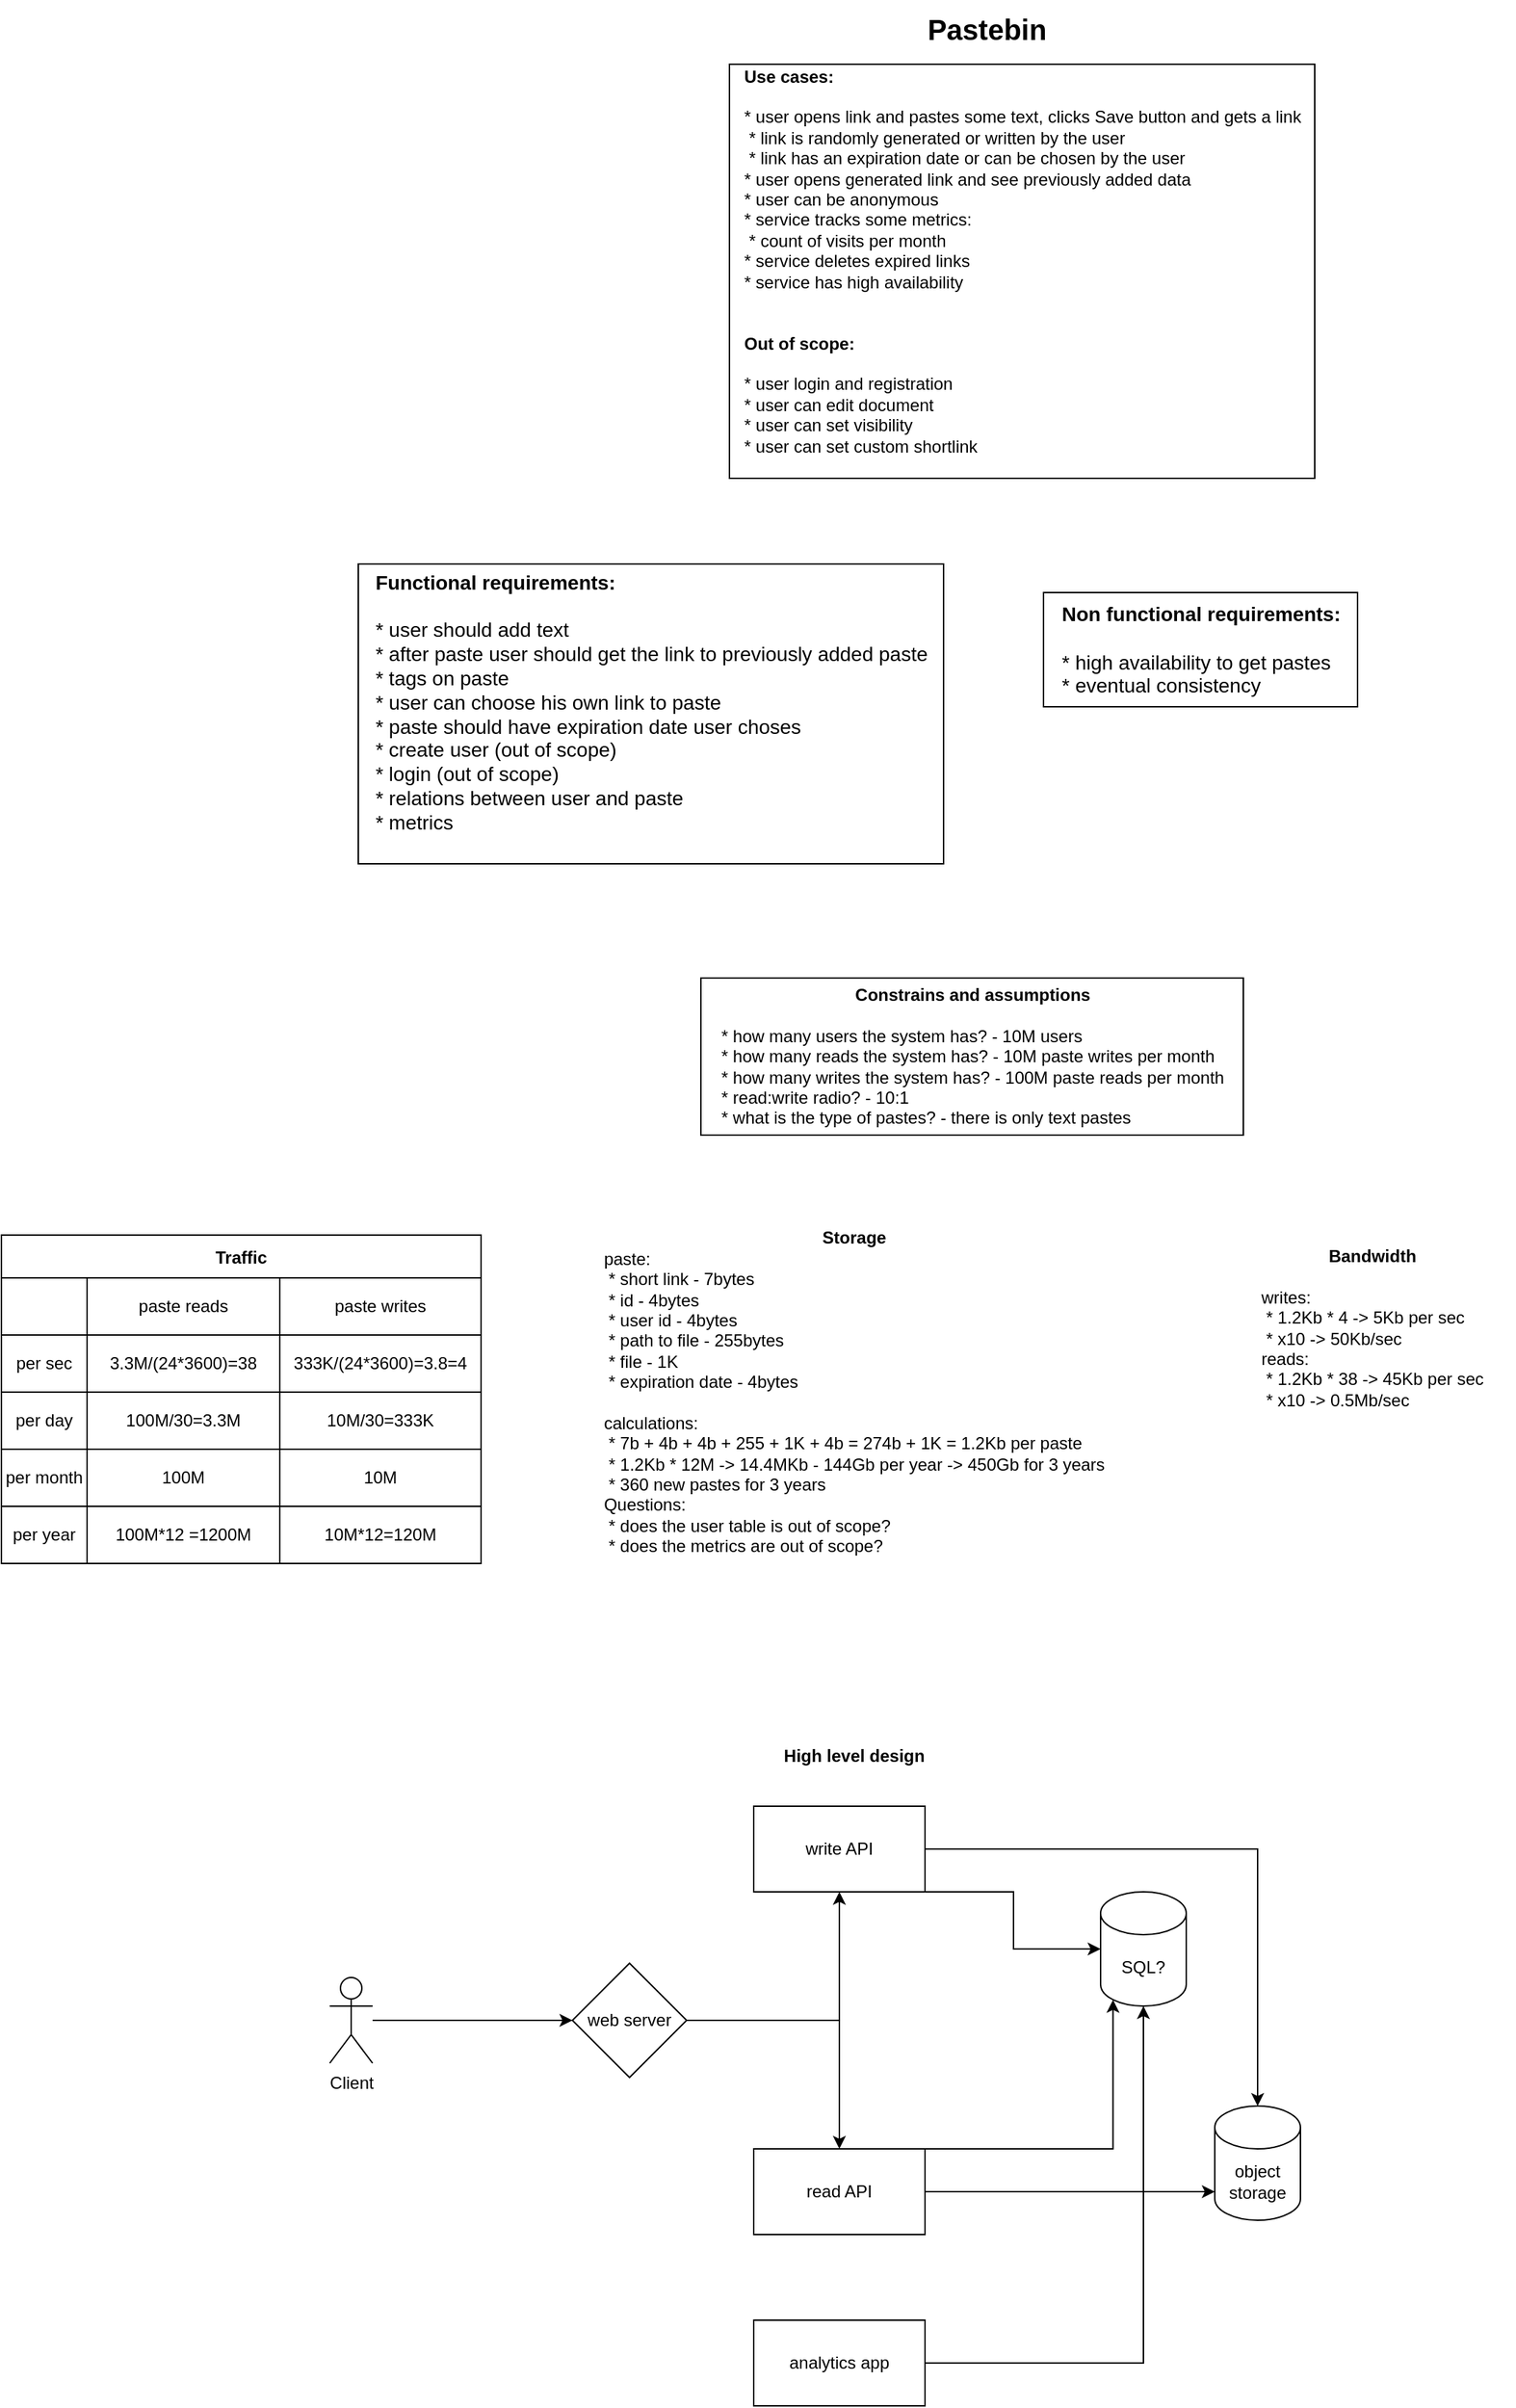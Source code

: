 <mxfile version="20.3.6" type="github">
  <diagram id="PuMi0kId-e-hUfrw8BZP" name="Страница 1">
    <mxGraphModel dx="2012" dy="802" grid="1" gridSize="10" guides="1" tooltips="1" connect="1" arrows="1" fold="1" page="1" pageScale="1" pageWidth="827" pageHeight="1169" math="0" shadow="0">
      <root>
        <mxCell id="0" />
        <mxCell id="1" parent="0" />
        <mxCell id="pfe3GB8zZH_nZLxF0a3G-1" value="&lt;b&gt;&lt;font style=&quot;font-size: 20px;&quot;&gt;Pastebin&lt;/font&gt;&lt;/b&gt;" style="text;html=1;resizable=0;autosize=1;align=center;verticalAlign=middle;points=[];fillColor=none;strokeColor=none;rounded=0;" parent="1" vertex="1">
          <mxGeometry x="-185" y="5" width="110" height="40" as="geometry" />
        </mxCell>
        <mxCell id="pfe3GB8zZH_nZLxF0a3G-2" value="&lt;div style=&quot;text-align: left;&quot;&gt;&lt;b&gt;Functional requirements:&lt;/b&gt;&lt;/div&gt;&lt;br&gt;&lt;div style=&quot;text-align: left;&quot;&gt;* user should add text&lt;/div&gt;&lt;div style=&quot;text-align: left;&quot;&gt;* after paste user should get the link to previously added paste&lt;/div&gt;&lt;div style=&quot;text-align: left;&quot;&gt;* tags on paste&lt;/div&gt;&lt;div style=&quot;text-align: left;&quot;&gt;* user can choose his own link to paste&lt;/div&gt;&lt;div style=&quot;text-align: left;&quot;&gt;* paste should have expiration date user choses&lt;/div&gt;&lt;div style=&quot;text-align: left;&quot;&gt;* create user (out of scope)&lt;/div&gt;&lt;div style=&quot;text-align: left;&quot;&gt;* login (out of scope)&lt;/div&gt;&lt;div style=&quot;text-align: left;&quot;&gt;* relations between user and paste&lt;/div&gt;&lt;div style=&quot;text-align: left;&quot;&gt;* metrics&lt;/div&gt;&lt;div style=&quot;text-align: left;&quot;&gt;&lt;br&gt;&lt;/div&gt;" style="text;html=1;align=center;verticalAlign=middle;resizable=0;points=[];autosize=1;strokeColor=default;fillColor=default;fontSize=14;" parent="1" vertex="1">
          <mxGeometry x="-570" y="400" width="410" height="210" as="geometry" />
        </mxCell>
        <mxCell id="pfe3GB8zZH_nZLxF0a3G-3" value="&lt;div style=&quot;text-align: left;&quot;&gt;&lt;b&gt;Non functional requirements:&lt;/b&gt;&lt;/div&gt;&lt;div style=&quot;text-align: left;&quot;&gt;&lt;b&gt;&lt;br&gt;&lt;/b&gt;&lt;/div&gt;&lt;div style=&quot;text-align: left;&quot;&gt;* high availability to get pastes&lt;/div&gt;&lt;div style=&quot;text-align: left;&quot;&gt;* eventual consistency&lt;/div&gt;" style="text;html=1;align=center;verticalAlign=middle;resizable=0;points=[];autosize=1;strokeColor=default;fillColor=default;fontSize=14;" parent="1" vertex="1">
          <mxGeometry x="-90" y="420" width="220" height="80" as="geometry" />
        </mxCell>
        <mxCell id="qygxZFsqdgiUwYKes5Kv-1" value="&lt;div style=&quot;&quot;&gt;&lt;div style=&quot;&quot;&gt;&lt;div style=&quot;text-align: left;&quot;&gt;&lt;b&gt;Use cases:&lt;/b&gt;&lt;/div&gt;&lt;div style=&quot;text-align: left;&quot;&gt;&lt;br&gt;&lt;/div&gt;&lt;div style=&quot;&quot;&gt;&lt;div style=&quot;&quot;&gt;&lt;div style=&quot;text-align: left;&quot;&gt;* user opens link and pastes some text, clicks Save button and gets a link&lt;/div&gt;&lt;div style=&quot;text-align: left;&quot;&gt;&lt;span style=&quot;white-space: pre;&quot;&gt; * link is randomly generated or written by the user&lt;/span&gt;&lt;br&gt;&lt;/div&gt;&lt;div style=&quot;text-align: left;&quot;&gt;&lt;span style=&quot;white-space: pre;&quot;&gt;&lt;span style=&quot;white-space: pre;&quot;&gt; * link has an expiration date or can be &lt;/span&gt;chosen by the user&lt;/span&gt;&lt;/div&gt;&lt;div style=&quot;text-align: left;&quot;&gt;&lt;span style=&quot;white-space: pre;&quot;&gt;* user opens generated link and see previously added data&lt;/span&gt;&lt;/div&gt;&lt;div style=&quot;text-align: left;&quot;&gt;&lt;span style=&quot;white-space: pre;&quot;&gt;* user can be anonymous&lt;/span&gt; &lt;/div&gt;&lt;div style=&quot;text-align: left;&quot;&gt;&lt;span style=&quot;white-space: pre;&quot;&gt;* service tracks some metrics:&lt;/span&gt;&lt;/div&gt;&lt;div style=&quot;text-align: left;&quot;&gt;&lt;span style=&quot;white-space: pre;&quot;&gt; * count of visits per month&lt;/span&gt;&lt;br&gt;&lt;/div&gt;&lt;div style=&quot;text-align: left;&quot;&gt;&lt;span style=&quot;white-space: pre;&quot;&gt;* service deletes expired links&lt;/span&gt;&lt;/div&gt;&lt;div style=&quot;text-align: left;&quot;&gt;&lt;span style=&quot;white-space: pre;&quot;&gt;* service has high availability&lt;/span&gt;&lt;/div&gt;&lt;div style=&quot;text-align: left;&quot;&gt;&lt;span style=&quot;white-space: pre;&quot;&gt;&lt;br&gt;&lt;/span&gt;&lt;/div&gt;&lt;div style=&quot;text-align: left;&quot;&gt;&lt;span style=&quot;white-space: pre;&quot;&gt;&lt;br&gt;&lt;/span&gt;&lt;/div&gt;&lt;div style=&quot;text-align: left;&quot;&gt;&lt;span style=&quot;white-space: pre;&quot;&gt;&lt;b&gt;Out of scope:&lt;/b&gt;&lt;/span&gt;&lt;/div&gt;&lt;div style=&quot;text-align: left;&quot;&gt;&lt;span style=&quot;white-space: pre;&quot;&gt;&lt;br&gt;&lt;/span&gt;&lt;/div&gt;&lt;div style=&quot;text-align: left;&quot;&gt;&lt;span style=&quot;white-space: pre;&quot;&gt;* user login and registration&lt;/span&gt;&lt;/div&gt;&lt;div style=&quot;text-align: left;&quot;&gt;&lt;span style=&quot;white-space: pre;&quot;&gt;* user can edit document&lt;/span&gt;&lt;/div&gt;&lt;div style=&quot;text-align: left;&quot;&gt;&lt;span style=&quot;white-space: pre;&quot;&gt;* user can set visibility&lt;/span&gt;&lt;/div&gt;&lt;div style=&quot;text-align: left;&quot;&gt;&lt;span style=&quot;white-space: pre;&quot;&gt;* user can set custom shortlink&lt;/span&gt;&lt;/div&gt;&lt;div style=&quot;text-align: left;&quot;&gt;&lt;span style=&quot;white-space: pre;&quot;&gt;&lt;br&gt;&lt;/span&gt;&lt;/div&gt;&lt;/div&gt;&lt;/div&gt;&lt;/div&gt;&lt;/div&gt;" style="text;html=1;align=center;verticalAlign=middle;resizable=0;points=[];autosize=1;strokeColor=default;fillColor=default;shadow=0;sketch=0;rounded=0;glass=0;gradientColor=none;fillStyle=auto;" parent="1" vertex="1">
          <mxGeometry x="-310" y="50" width="410" height="290" as="geometry" />
        </mxCell>
        <mxCell id="qygxZFsqdgiUwYKes5Kv-2" value="&lt;b&gt;Constrains and assumptions&lt;/b&gt;&lt;br&gt;&lt;br&gt;&lt;div style=&quot;text-align: left;&quot;&gt;* how many users the system has? - 10M users&amp;nbsp;&lt;/div&gt;&lt;div style=&quot;text-align: left;&quot;&gt;* how many reads the system has? - 10M paste writes per month&lt;/div&gt;&lt;div style=&quot;text-align: left;&quot;&gt;* how many writes the system has? - 100M paste reads per month&lt;/div&gt;&lt;div style=&quot;text-align: left;&quot;&gt;* read:write radio? - 10:1&lt;/div&gt;&lt;div style=&quot;text-align: left;&quot;&gt;* what is the type of pastes? - there is only text pastes&lt;/div&gt;" style="text;html=1;align=center;verticalAlign=middle;resizable=0;points=[];autosize=1;strokeColor=default;fillColor=default;" parent="1" vertex="1">
          <mxGeometry x="-330" y="690" width="380" height="110" as="geometry" />
        </mxCell>
        <mxCell id="qygxZFsqdgiUwYKes5Kv-18" value="Traffic" style="shape=table;startSize=30;container=1;collapsible=0;childLayout=tableLayout;fontStyle=1;align=center;rounded=0;shadow=0;glass=0;sketch=0;fillStyle=auto;strokeColor=default;fillColor=default;gradientColor=none;" parent="1" vertex="1">
          <mxGeometry x="-820" y="870" width="336" height="230.0" as="geometry" />
        </mxCell>
        <mxCell id="qygxZFsqdgiUwYKes5Kv-23" value="" style="shape=tableRow;horizontal=0;startSize=0;swimlaneHead=0;swimlaneBody=0;top=0;left=0;bottom=0;right=0;collapsible=0;dropTarget=0;fillColor=none;points=[[0,0.5],[1,0.5]];portConstraint=eastwest;rounded=0;shadow=0;glass=0;sketch=0;fillStyle=auto;strokeColor=default;" parent="qygxZFsqdgiUwYKes5Kv-18" vertex="1">
          <mxGeometry y="30" width="336" height="40" as="geometry" />
        </mxCell>
        <mxCell id="qygxZFsqdgiUwYKes5Kv-31" value="" style="shape=partialRectangle;html=1;whiteSpace=wrap;connectable=0;fillColor=none;top=0;left=0;bottom=0;right=0;overflow=hidden;rounded=0;shadow=0;glass=0;sketch=0;fillStyle=auto;strokeColor=default;" parent="qygxZFsqdgiUwYKes5Kv-23" vertex="1">
          <mxGeometry width="60" height="40" as="geometry">
            <mxRectangle width="60" height="40" as="alternateBounds" />
          </mxGeometry>
        </mxCell>
        <mxCell id="qygxZFsqdgiUwYKes5Kv-24" value="paste reads" style="shape=partialRectangle;html=1;whiteSpace=wrap;connectable=0;fillColor=none;top=0;left=0;bottom=0;right=0;overflow=hidden;rounded=0;shadow=0;glass=0;sketch=0;fillStyle=auto;strokeColor=default;" parent="qygxZFsqdgiUwYKes5Kv-23" vertex="1">
          <mxGeometry x="60" width="135" height="40" as="geometry">
            <mxRectangle width="135" height="40" as="alternateBounds" />
          </mxGeometry>
        </mxCell>
        <mxCell id="qygxZFsqdgiUwYKes5Kv-25" value="paste writes" style="shape=partialRectangle;html=1;whiteSpace=wrap;connectable=0;fillColor=none;top=0;left=0;bottom=0;right=0;overflow=hidden;rounded=0;shadow=0;glass=0;sketch=0;fillStyle=auto;strokeColor=default;" parent="qygxZFsqdgiUwYKes5Kv-23" vertex="1">
          <mxGeometry x="195" width="141" height="40" as="geometry">
            <mxRectangle width="141" height="40" as="alternateBounds" />
          </mxGeometry>
        </mxCell>
        <mxCell id="qygxZFsqdgiUwYKes5Kv-19" value="" style="shape=tableRow;horizontal=0;startSize=0;swimlaneHead=0;swimlaneBody=0;top=0;left=0;bottom=0;right=0;collapsible=0;dropTarget=0;fillColor=none;points=[[0,0.5],[1,0.5]];portConstraint=eastwest;rounded=0;shadow=0;glass=0;sketch=0;fillStyle=auto;strokeColor=default;" parent="qygxZFsqdgiUwYKes5Kv-18" vertex="1">
          <mxGeometry y="70" width="336" height="40" as="geometry" />
        </mxCell>
        <mxCell id="qygxZFsqdgiUwYKes5Kv-32" value="per sec" style="shape=partialRectangle;html=1;whiteSpace=wrap;connectable=0;fillColor=none;top=0;left=0;bottom=0;right=0;overflow=hidden;rounded=0;shadow=0;glass=0;sketch=0;fillStyle=auto;strokeColor=default;" parent="qygxZFsqdgiUwYKes5Kv-19" vertex="1">
          <mxGeometry width="60" height="40" as="geometry">
            <mxRectangle width="60" height="40" as="alternateBounds" />
          </mxGeometry>
        </mxCell>
        <mxCell id="qygxZFsqdgiUwYKes5Kv-20" value="3.3M/(24*3600)=38" style="shape=partialRectangle;html=1;whiteSpace=wrap;connectable=0;fillColor=none;top=0;left=0;bottom=0;right=0;overflow=hidden;rounded=0;shadow=0;glass=0;sketch=0;fillStyle=auto;strokeColor=default;" parent="qygxZFsqdgiUwYKes5Kv-19" vertex="1">
          <mxGeometry x="60" width="135" height="40" as="geometry">
            <mxRectangle width="135" height="40" as="alternateBounds" />
          </mxGeometry>
        </mxCell>
        <mxCell id="qygxZFsqdgiUwYKes5Kv-21" value="333K/(24*3600)=3.8=4" style="shape=partialRectangle;html=1;whiteSpace=wrap;connectable=0;fillColor=none;top=0;left=0;bottom=0;right=0;overflow=hidden;rounded=0;shadow=0;glass=0;sketch=0;fillStyle=auto;strokeColor=default;" parent="qygxZFsqdgiUwYKes5Kv-19" vertex="1">
          <mxGeometry x="195" width="141" height="40" as="geometry">
            <mxRectangle width="141" height="40" as="alternateBounds" />
          </mxGeometry>
        </mxCell>
        <mxCell id="qygxZFsqdgiUwYKes5Kv-27" value="" style="shape=tableRow;horizontal=0;startSize=0;swimlaneHead=0;swimlaneBody=0;top=0;left=0;bottom=0;right=0;collapsible=0;dropTarget=0;fillColor=none;points=[[0,0.5],[1,0.5]];portConstraint=eastwest;rounded=0;shadow=0;glass=0;sketch=0;fillStyle=auto;strokeColor=default;" parent="qygxZFsqdgiUwYKes5Kv-18" vertex="1">
          <mxGeometry y="110" width="336" height="40" as="geometry" />
        </mxCell>
        <mxCell id="qygxZFsqdgiUwYKes5Kv-33" value="per day" style="shape=partialRectangle;html=1;whiteSpace=wrap;connectable=0;fillColor=none;top=0;left=0;bottom=0;right=0;overflow=hidden;rounded=0;shadow=0;glass=0;sketch=0;fillStyle=auto;strokeColor=default;" parent="qygxZFsqdgiUwYKes5Kv-27" vertex="1">
          <mxGeometry width="60" height="40" as="geometry">
            <mxRectangle width="60" height="40" as="alternateBounds" />
          </mxGeometry>
        </mxCell>
        <mxCell id="qygxZFsqdgiUwYKes5Kv-28" value="100M/30=3.3M" style="shape=partialRectangle;html=1;whiteSpace=wrap;connectable=0;fillColor=none;top=0;left=0;bottom=0;right=0;overflow=hidden;rounded=0;shadow=0;glass=0;sketch=0;fillStyle=auto;strokeColor=default;" parent="qygxZFsqdgiUwYKes5Kv-27" vertex="1">
          <mxGeometry x="60" width="135" height="40" as="geometry">
            <mxRectangle width="135" height="40" as="alternateBounds" />
          </mxGeometry>
        </mxCell>
        <mxCell id="qygxZFsqdgiUwYKes5Kv-29" value="10M/30=333K" style="shape=partialRectangle;html=1;whiteSpace=wrap;connectable=0;fillColor=none;top=0;left=0;bottom=0;right=0;overflow=hidden;rounded=0;shadow=0;glass=0;sketch=0;fillStyle=auto;strokeColor=default;" parent="qygxZFsqdgiUwYKes5Kv-27" vertex="1">
          <mxGeometry x="195" width="141" height="40" as="geometry">
            <mxRectangle width="141" height="40" as="alternateBounds" />
          </mxGeometry>
        </mxCell>
        <mxCell id="qygxZFsqdgiUwYKes5Kv-61" style="shape=tableRow;horizontal=0;startSize=0;swimlaneHead=0;swimlaneBody=0;top=0;left=0;bottom=0;right=0;collapsible=0;dropTarget=0;fillColor=none;points=[[0,0.5],[1,0.5]];portConstraint=eastwest;rounded=0;shadow=0;glass=0;sketch=0;fillStyle=auto;strokeColor=default;" parent="qygxZFsqdgiUwYKes5Kv-18" vertex="1">
          <mxGeometry y="150" width="336" height="40" as="geometry" />
        </mxCell>
        <mxCell id="qygxZFsqdgiUwYKes5Kv-62" value="per month" style="shape=partialRectangle;html=1;whiteSpace=wrap;connectable=0;fillColor=none;top=0;left=0;bottom=0;right=0;overflow=hidden;rounded=0;shadow=0;glass=0;sketch=0;fillStyle=auto;strokeColor=default;" parent="qygxZFsqdgiUwYKes5Kv-61" vertex="1">
          <mxGeometry width="60" height="40" as="geometry">
            <mxRectangle width="60" height="40" as="alternateBounds" />
          </mxGeometry>
        </mxCell>
        <mxCell id="qygxZFsqdgiUwYKes5Kv-63" value="100M" style="shape=partialRectangle;html=1;whiteSpace=wrap;connectable=0;fillColor=none;top=0;left=0;bottom=0;right=0;overflow=hidden;rounded=0;shadow=0;glass=0;sketch=0;fillStyle=auto;strokeColor=default;" parent="qygxZFsqdgiUwYKes5Kv-61" vertex="1">
          <mxGeometry x="60" width="135" height="40" as="geometry">
            <mxRectangle width="135" height="40" as="alternateBounds" />
          </mxGeometry>
        </mxCell>
        <mxCell id="qygxZFsqdgiUwYKes5Kv-64" value="10M" style="shape=partialRectangle;html=1;whiteSpace=wrap;connectable=0;fillColor=none;top=0;left=0;bottom=0;right=0;overflow=hidden;rounded=0;shadow=0;glass=0;sketch=0;fillStyle=auto;strokeColor=default;" parent="qygxZFsqdgiUwYKes5Kv-61" vertex="1">
          <mxGeometry x="195" width="141" height="40" as="geometry">
            <mxRectangle width="141" height="40" as="alternateBounds" />
          </mxGeometry>
        </mxCell>
        <mxCell id="qygxZFsqdgiUwYKes5Kv-56" style="shape=tableRow;horizontal=0;startSize=0;swimlaneHead=0;swimlaneBody=0;top=0;left=0;bottom=0;right=0;collapsible=0;dropTarget=0;fillColor=none;points=[[0,0.5],[1,0.5]];portConstraint=eastwest;rounded=0;shadow=0;glass=0;sketch=0;fillStyle=auto;strokeColor=default;" parent="qygxZFsqdgiUwYKes5Kv-18" vertex="1">
          <mxGeometry y="190" width="336" height="40" as="geometry" />
        </mxCell>
        <mxCell id="qygxZFsqdgiUwYKes5Kv-57" value="per year" style="shape=partialRectangle;html=1;whiteSpace=wrap;connectable=0;fillColor=none;top=0;left=0;bottom=0;right=0;overflow=hidden;rounded=0;shadow=0;glass=0;sketch=0;fillStyle=auto;strokeColor=default;" parent="qygxZFsqdgiUwYKes5Kv-56" vertex="1">
          <mxGeometry width="60" height="40" as="geometry">
            <mxRectangle width="60" height="40" as="alternateBounds" />
          </mxGeometry>
        </mxCell>
        <mxCell id="qygxZFsqdgiUwYKes5Kv-58" value="100M*12 =1200M" style="shape=partialRectangle;html=1;whiteSpace=wrap;connectable=0;fillColor=none;top=0;left=0;bottom=0;right=0;overflow=hidden;rounded=0;shadow=0;glass=0;sketch=0;fillStyle=auto;strokeColor=default;" parent="qygxZFsqdgiUwYKes5Kv-56" vertex="1">
          <mxGeometry x="60" width="135" height="40" as="geometry">
            <mxRectangle width="135" height="40" as="alternateBounds" />
          </mxGeometry>
        </mxCell>
        <mxCell id="qygxZFsqdgiUwYKes5Kv-59" value="10M*12=120M" style="shape=partialRectangle;html=1;whiteSpace=wrap;connectable=0;fillColor=none;top=0;left=0;bottom=0;right=0;overflow=hidden;rounded=0;shadow=0;glass=0;sketch=0;fillStyle=auto;strokeColor=default;" parent="qygxZFsqdgiUwYKes5Kv-56" vertex="1">
          <mxGeometry x="195" width="141" height="40" as="geometry">
            <mxRectangle width="141" height="40" as="alternateBounds" />
          </mxGeometry>
        </mxCell>
        <mxCell id="MaZiv5EfzWluJ8ZrnVki-2" value="&lt;b&gt;Storage&lt;/b&gt;&lt;br&gt;&lt;div style=&quot;text-align: left;&quot;&gt;paste:&lt;/div&gt;&lt;div style=&quot;text-align: left;&quot;&gt;&lt;span style=&quot;white-space: pre;&quot;&gt;	* short link - 7bytes&lt;/span&gt;&lt;br&gt;&lt;/div&gt;&lt;div style=&quot;text-align: left;&quot;&gt;&lt;span style=&quot;white-space: pre;&quot;&gt;&lt;span style=&quot;white-space: pre;&quot;&gt;	* id - 4bytes&lt;/span&gt;&lt;br&gt;&lt;/span&gt;&lt;/div&gt;&lt;div style=&quot;text-align: left;&quot;&gt;&lt;span style=&quot;white-space: pre;&quot;&gt;&lt;span style=&quot;white-space: pre;&quot;&gt;&lt;span style=&quot;white-space: pre;&quot;&gt;	* user id - 4bytes&lt;/span&gt;&lt;br&gt;&lt;/span&gt;&lt;/span&gt;&lt;/div&gt;&lt;div style=&quot;text-align: left;&quot;&gt;&lt;span style=&quot;white-space: pre;&quot;&gt;&lt;span style=&quot;white-space: pre;&quot;&gt;&lt;span style=&quot;white-space: pre;&quot;&gt;&lt;span style=&quot;white-space: pre;&quot;&gt;	* path to file - 255bytes&lt;/span&gt;&lt;br&gt;&lt;/span&gt;&lt;/span&gt;&lt;/span&gt;&lt;/div&gt;&lt;div style=&quot;text-align: left;&quot;&gt;&lt;span style=&quot;white-space: pre;&quot;&gt;&lt;span style=&quot;white-space: pre;&quot;&gt;&lt;span style=&quot;white-space: pre;&quot;&gt;&lt;span style=&quot;white-space: pre;&quot;&gt;&lt;span style=&quot;white-space: pre;&quot;&gt;	* file - 1K&lt;/span&gt;&lt;br&gt;&lt;/span&gt;&lt;/span&gt;&lt;/span&gt;&lt;/span&gt;&lt;/div&gt;&lt;div style=&quot;text-align: left;&quot;&gt;&lt;span style=&quot;white-space: pre;&quot;&gt;&lt;span style=&quot;white-space: pre;&quot;&gt;&lt;span style=&quot;white-space: pre;&quot;&gt;&lt;span style=&quot;white-space: pre;&quot;&gt;&lt;span style=&quot;white-space: pre;&quot;&gt;&lt;span style=&quot;white-space: pre;&quot;&gt;&lt;span style=&quot;white-space: pre;&quot;&gt;	&lt;/span&gt;* expiration date - 4bytes&lt;/span&gt;&lt;br&gt;&lt;/span&gt;&lt;/span&gt;&lt;/span&gt;&lt;/span&gt;&lt;/span&gt;&lt;/div&gt;&lt;div style=&quot;text-align: left;&quot;&gt;&lt;span style=&quot;white-space: pre;&quot;&gt;&lt;span style=&quot;white-space: pre;&quot;&gt;&lt;span style=&quot;white-space: pre;&quot;&gt;&lt;span style=&quot;white-space: pre;&quot;&gt;&lt;span style=&quot;white-space: pre;&quot;&gt;&lt;span style=&quot;white-space: pre;&quot;&gt;&lt;br&gt;&lt;/span&gt;&lt;/span&gt;&lt;/span&gt;&lt;/span&gt;&lt;/span&gt;&lt;/span&gt;&lt;/div&gt;&lt;div style=&quot;text-align: left;&quot;&gt;&lt;span style=&quot;white-space: pre;&quot;&gt;calculations:&amp;nbsp;&lt;/span&gt;&lt;/div&gt;&lt;div style=&quot;text-align: left;&quot;&gt;&lt;span style=&quot;white-space: pre;&quot;&gt;&lt;span style=&quot;white-space: pre;&quot;&gt;	* &lt;/span&gt;7b + 4b + 4b + 255 + 1K + 4b = 274b + 1K = 1.2Kb per paste&lt;/span&gt;&lt;/div&gt;&lt;div style=&quot;text-align: left;&quot;&gt;&lt;span style=&quot;white-space: pre;&quot;&gt;	* 1.2Kb * 12M -&amp;gt; 14.4MKb - 144Gb per year -&amp;gt; 450Gb for 3 years&lt;/span&gt;&lt;/div&gt;&lt;div style=&quot;text-align: left;&quot;&gt;&lt;span style=&quot;white-space: pre;&quot;&gt;&lt;span style=&quot;white-space: pre;&quot;&gt;	* 360 new pastes for 3 years&lt;/span&gt;&lt;/span&gt;&lt;/div&gt;&lt;div style=&quot;text-align: left;&quot;&gt;&lt;span style=&quot;white-space: pre;&quot;&gt;&lt;span style=&quot;white-space: pre;&quot;&gt;&lt;span style=&quot;white-space: pre;&quot;&gt;&lt;span style=&quot;white-space: pre;&quot;&gt;&lt;span style=&quot;white-space: pre;&quot;&gt;&lt;span style=&quot;white-space: pre;&quot;&gt;Questions:&lt;/span&gt;&lt;/span&gt;&lt;/span&gt;&lt;/span&gt;&lt;/span&gt;&lt;/span&gt;&lt;/div&gt;&lt;div style=&quot;text-align: left;&quot;&gt;&lt;span style=&quot;white-space: pre;&quot;&gt;&lt;span style=&quot;white-space: pre;&quot;&gt;&lt;span style=&quot;white-space: pre;&quot;&gt;&lt;span style=&quot;white-space: pre;&quot;&gt;&lt;span style=&quot;white-space: pre;&quot;&gt;&lt;span style=&quot;white-space: pre;&quot;&gt;&lt;span style=&quot;white-space: pre;&quot;&gt;	* &lt;/span&gt;does the user table is out of scope?&lt;/span&gt;&lt;/span&gt;&lt;/span&gt;&lt;/span&gt;&lt;/span&gt;&lt;/span&gt;&lt;/div&gt;&lt;div style=&quot;text-align: left;&quot;&gt;&lt;span style=&quot;white-space: pre;&quot;&gt;	* does the metrics are out of scope?&lt;/span&gt;&lt;br&gt;&lt;/div&gt;" style="text;html=1;align=center;verticalAlign=middle;resizable=0;points=[];autosize=1;strokeColor=none;fillColor=none;" vertex="1" parent="1">
          <mxGeometry x="-423" y="860" width="400" height="240" as="geometry" />
        </mxCell>
        <mxCell id="MaZiv5EfzWluJ8ZrnVki-3" value="&lt;b&gt;Bandwidth&lt;/b&gt;&lt;br&gt;&lt;div style=&quot;text-align: left;&quot;&gt;&lt;br&gt;&lt;/div&gt;&lt;div style=&quot;text-align: left;&quot;&gt;writes:&lt;/div&gt;&lt;div style=&quot;text-align: left;&quot;&gt;&lt;span style=&quot;white-space: pre;&quot;&gt;	* 1.2Kb * 4 -&amp;gt; 5Kb per sec&lt;/span&gt;&lt;br&gt;&lt;/div&gt;&lt;div style=&quot;text-align: left;&quot;&gt;&lt;span style=&quot;white-space: pre;&quot;&gt;&lt;span style=&quot;white-space: pre;&quot;&gt;	* x10 -&amp;gt; 50Kb/sec&lt;/span&gt;&lt;br&gt;&lt;/span&gt;&lt;/div&gt;&lt;div style=&quot;text-align: left;&quot;&gt;reads:&lt;/div&gt;&lt;div style=&quot;text-align: left;&quot;&gt;&lt;span style=&quot;white-space: pre;&quot;&gt;	* 1.2Kb * 38 -&amp;gt; 45Kb per sec&lt;/span&gt;&lt;br&gt;&lt;/div&gt;&lt;div style=&quot;text-align: left;&quot;&gt;&lt;span style=&quot;white-space: pre;&quot;&gt;&lt;span style=&quot;white-space: pre;&quot;&gt;	* x10 -&amp;gt; 0.5Mb/sec&lt;/span&gt;&lt;br&gt;&lt;/span&gt;&lt;/div&gt;" style="text;html=1;align=center;verticalAlign=middle;resizable=0;points=[];autosize=1;strokeColor=none;fillColor=none;" vertex="1" parent="1">
          <mxGeometry x="40" y="870" width="200" height="130" as="geometry" />
        </mxCell>
        <mxCell id="MaZiv5EfzWluJ8ZrnVki-4" value="&lt;b&gt;High level design&lt;/b&gt;" style="text;html=1;align=center;verticalAlign=middle;resizable=0;points=[];autosize=1;strokeColor=none;fillColor=none;" vertex="1" parent="1">
          <mxGeometry x="-283" y="1220" width="120" height="30" as="geometry" />
        </mxCell>
        <mxCell id="MaZiv5EfzWluJ8ZrnVki-5" value="Client" style="shape=umlActor;verticalLabelPosition=bottom;verticalAlign=top;html=1;outlineConnect=0;" vertex="1" parent="1">
          <mxGeometry x="-590" y="1390" width="30" height="60" as="geometry" />
        </mxCell>
        <mxCell id="MaZiv5EfzWluJ8ZrnVki-6" value="" style="endArrow=classic;html=1;rounded=0;" edge="1" parent="1">
          <mxGeometry x="-0.053" relative="1" as="geometry">
            <mxPoint x="-560" y="1420" as="sourcePoint" />
            <mxPoint x="-420" y="1420" as="targetPoint" />
            <mxPoint as="offset" />
          </mxGeometry>
        </mxCell>
        <mxCell id="MaZiv5EfzWluJ8ZrnVki-15" value="" style="edgeStyle=orthogonalEdgeStyle;rounded=0;orthogonalLoop=1;jettySize=auto;html=1;" edge="1" parent="1" source="MaZiv5EfzWluJ8ZrnVki-8" target="MaZiv5EfzWluJ8ZrnVki-14">
          <mxGeometry relative="1" as="geometry" />
        </mxCell>
        <mxCell id="MaZiv5EfzWluJ8ZrnVki-17" value="" style="edgeStyle=orthogonalEdgeStyle;rounded=0;orthogonalLoop=1;jettySize=auto;html=1;" edge="1" parent="1" source="MaZiv5EfzWluJ8ZrnVki-8" target="MaZiv5EfzWluJ8ZrnVki-16">
          <mxGeometry relative="1" as="geometry" />
        </mxCell>
        <mxCell id="MaZiv5EfzWluJ8ZrnVki-8" value="web server" style="rhombus;whiteSpace=wrap;html=1;" vertex="1" parent="1">
          <mxGeometry x="-420" y="1380" width="80" height="80" as="geometry" />
        </mxCell>
        <mxCell id="MaZiv5EfzWluJ8ZrnVki-23" style="edgeStyle=orthogonalEdgeStyle;rounded=0;orthogonalLoop=1;jettySize=auto;html=1;" edge="1" parent="1" source="MaZiv5EfzWluJ8ZrnVki-14" target="MaZiv5EfzWluJ8ZrnVki-20">
          <mxGeometry relative="1" as="geometry" />
        </mxCell>
        <mxCell id="MaZiv5EfzWluJ8ZrnVki-25" style="edgeStyle=orthogonalEdgeStyle;rounded=0;orthogonalLoop=1;jettySize=auto;html=1;" edge="1" parent="1" source="MaZiv5EfzWluJ8ZrnVki-14" target="MaZiv5EfzWluJ8ZrnVki-19">
          <mxGeometry relative="1" as="geometry">
            <Array as="points">
              <mxPoint x="-111" y="1330" />
              <mxPoint x="-111" y="1370" />
            </Array>
          </mxGeometry>
        </mxCell>
        <mxCell id="MaZiv5EfzWluJ8ZrnVki-14" value="write API" style="whiteSpace=wrap;html=1;" vertex="1" parent="1">
          <mxGeometry x="-293" y="1270" width="120" height="60" as="geometry" />
        </mxCell>
        <mxCell id="MaZiv5EfzWluJ8ZrnVki-22" style="edgeStyle=orthogonalEdgeStyle;rounded=0;orthogonalLoop=1;jettySize=auto;html=1;" edge="1" parent="1" source="MaZiv5EfzWluJ8ZrnVki-16" target="MaZiv5EfzWluJ8ZrnVki-20">
          <mxGeometry relative="1" as="geometry">
            <Array as="points">
              <mxPoint y="1540" />
              <mxPoint y="1540" />
            </Array>
          </mxGeometry>
        </mxCell>
        <mxCell id="MaZiv5EfzWluJ8ZrnVki-24" style="edgeStyle=orthogonalEdgeStyle;rounded=0;orthogonalLoop=1;jettySize=auto;html=1;entryX=0.145;entryY=1;entryDx=0;entryDy=-4.35;entryPerimeter=0;" edge="1" parent="1" source="MaZiv5EfzWluJ8ZrnVki-16" target="MaZiv5EfzWluJ8ZrnVki-19">
          <mxGeometry relative="1" as="geometry">
            <Array as="points">
              <mxPoint x="-41" y="1510" />
            </Array>
          </mxGeometry>
        </mxCell>
        <mxCell id="MaZiv5EfzWluJ8ZrnVki-16" value="read API" style="whiteSpace=wrap;html=1;" vertex="1" parent="1">
          <mxGeometry x="-293" y="1510" width="120" height="60" as="geometry" />
        </mxCell>
        <mxCell id="MaZiv5EfzWluJ8ZrnVki-21" style="edgeStyle=orthogonalEdgeStyle;rounded=0;orthogonalLoop=1;jettySize=auto;html=1;entryX=0.5;entryY=1;entryDx=0;entryDy=0;entryPerimeter=0;" edge="1" parent="1" source="MaZiv5EfzWluJ8ZrnVki-18" target="MaZiv5EfzWluJ8ZrnVki-19">
          <mxGeometry relative="1" as="geometry" />
        </mxCell>
        <mxCell id="MaZiv5EfzWluJ8ZrnVki-18" value="analytics app" style="rounded=0;whiteSpace=wrap;html=1;" vertex="1" parent="1">
          <mxGeometry x="-293" y="1630" width="120" height="60" as="geometry" />
        </mxCell>
        <mxCell id="MaZiv5EfzWluJ8ZrnVki-19" value="SQL?" style="shape=cylinder3;whiteSpace=wrap;html=1;boundedLbl=1;backgroundOutline=1;size=15;" vertex="1" parent="1">
          <mxGeometry x="-50" y="1330" width="60" height="80" as="geometry" />
        </mxCell>
        <mxCell id="MaZiv5EfzWluJ8ZrnVki-20" value="object storage" style="shape=cylinder3;whiteSpace=wrap;html=1;boundedLbl=1;backgroundOutline=1;size=15;" vertex="1" parent="1">
          <mxGeometry x="30" y="1480" width="60" height="80" as="geometry" />
        </mxCell>
      </root>
    </mxGraphModel>
  </diagram>
</mxfile>
